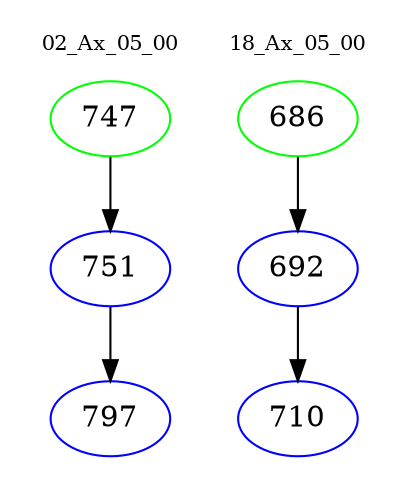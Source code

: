 digraph{
subgraph cluster_0 {
color = white
label = "02_Ax_05_00";
fontsize=10;
T0_747 [label="747", color="green"]
T0_747 -> T0_751 [color="black"]
T0_751 [label="751", color="blue"]
T0_751 -> T0_797 [color="black"]
T0_797 [label="797", color="blue"]
}
subgraph cluster_1 {
color = white
label = "18_Ax_05_00";
fontsize=10;
T1_686 [label="686", color="green"]
T1_686 -> T1_692 [color="black"]
T1_692 [label="692", color="blue"]
T1_692 -> T1_710 [color="black"]
T1_710 [label="710", color="blue"]
}
}

